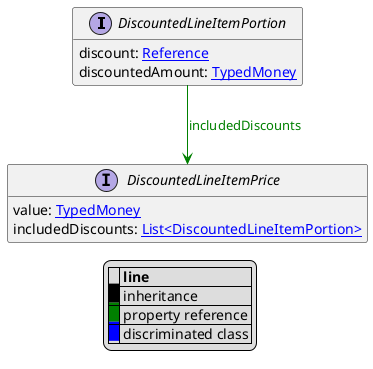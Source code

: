 @startuml

hide empty fields
hide empty methods
legend
|= |= line |
|<back:black>   </back>| inheritance |
|<back:green>   </back>| property reference |
|<back:blue>   </back>| discriminated class |
endlegend
interface DiscountedLineItemPortion [[DiscountedLineItemPortion.svg]]  {
    discount: [[Reference.svg Reference]]
    discountedAmount: [[TypedMoney.svg TypedMoney]]
}



interface DiscountedLineItemPrice [[DiscountedLineItemPrice.svg]]  {
    value: [[TypedMoney.svg TypedMoney]]
    includedDiscounts: [[DiscountedLineItemPortion.svg List<DiscountedLineItemPortion>]]
}

DiscountedLineItemPortion --> DiscountedLineItemPrice #green;text:green : "includedDiscounts"
@enduml
